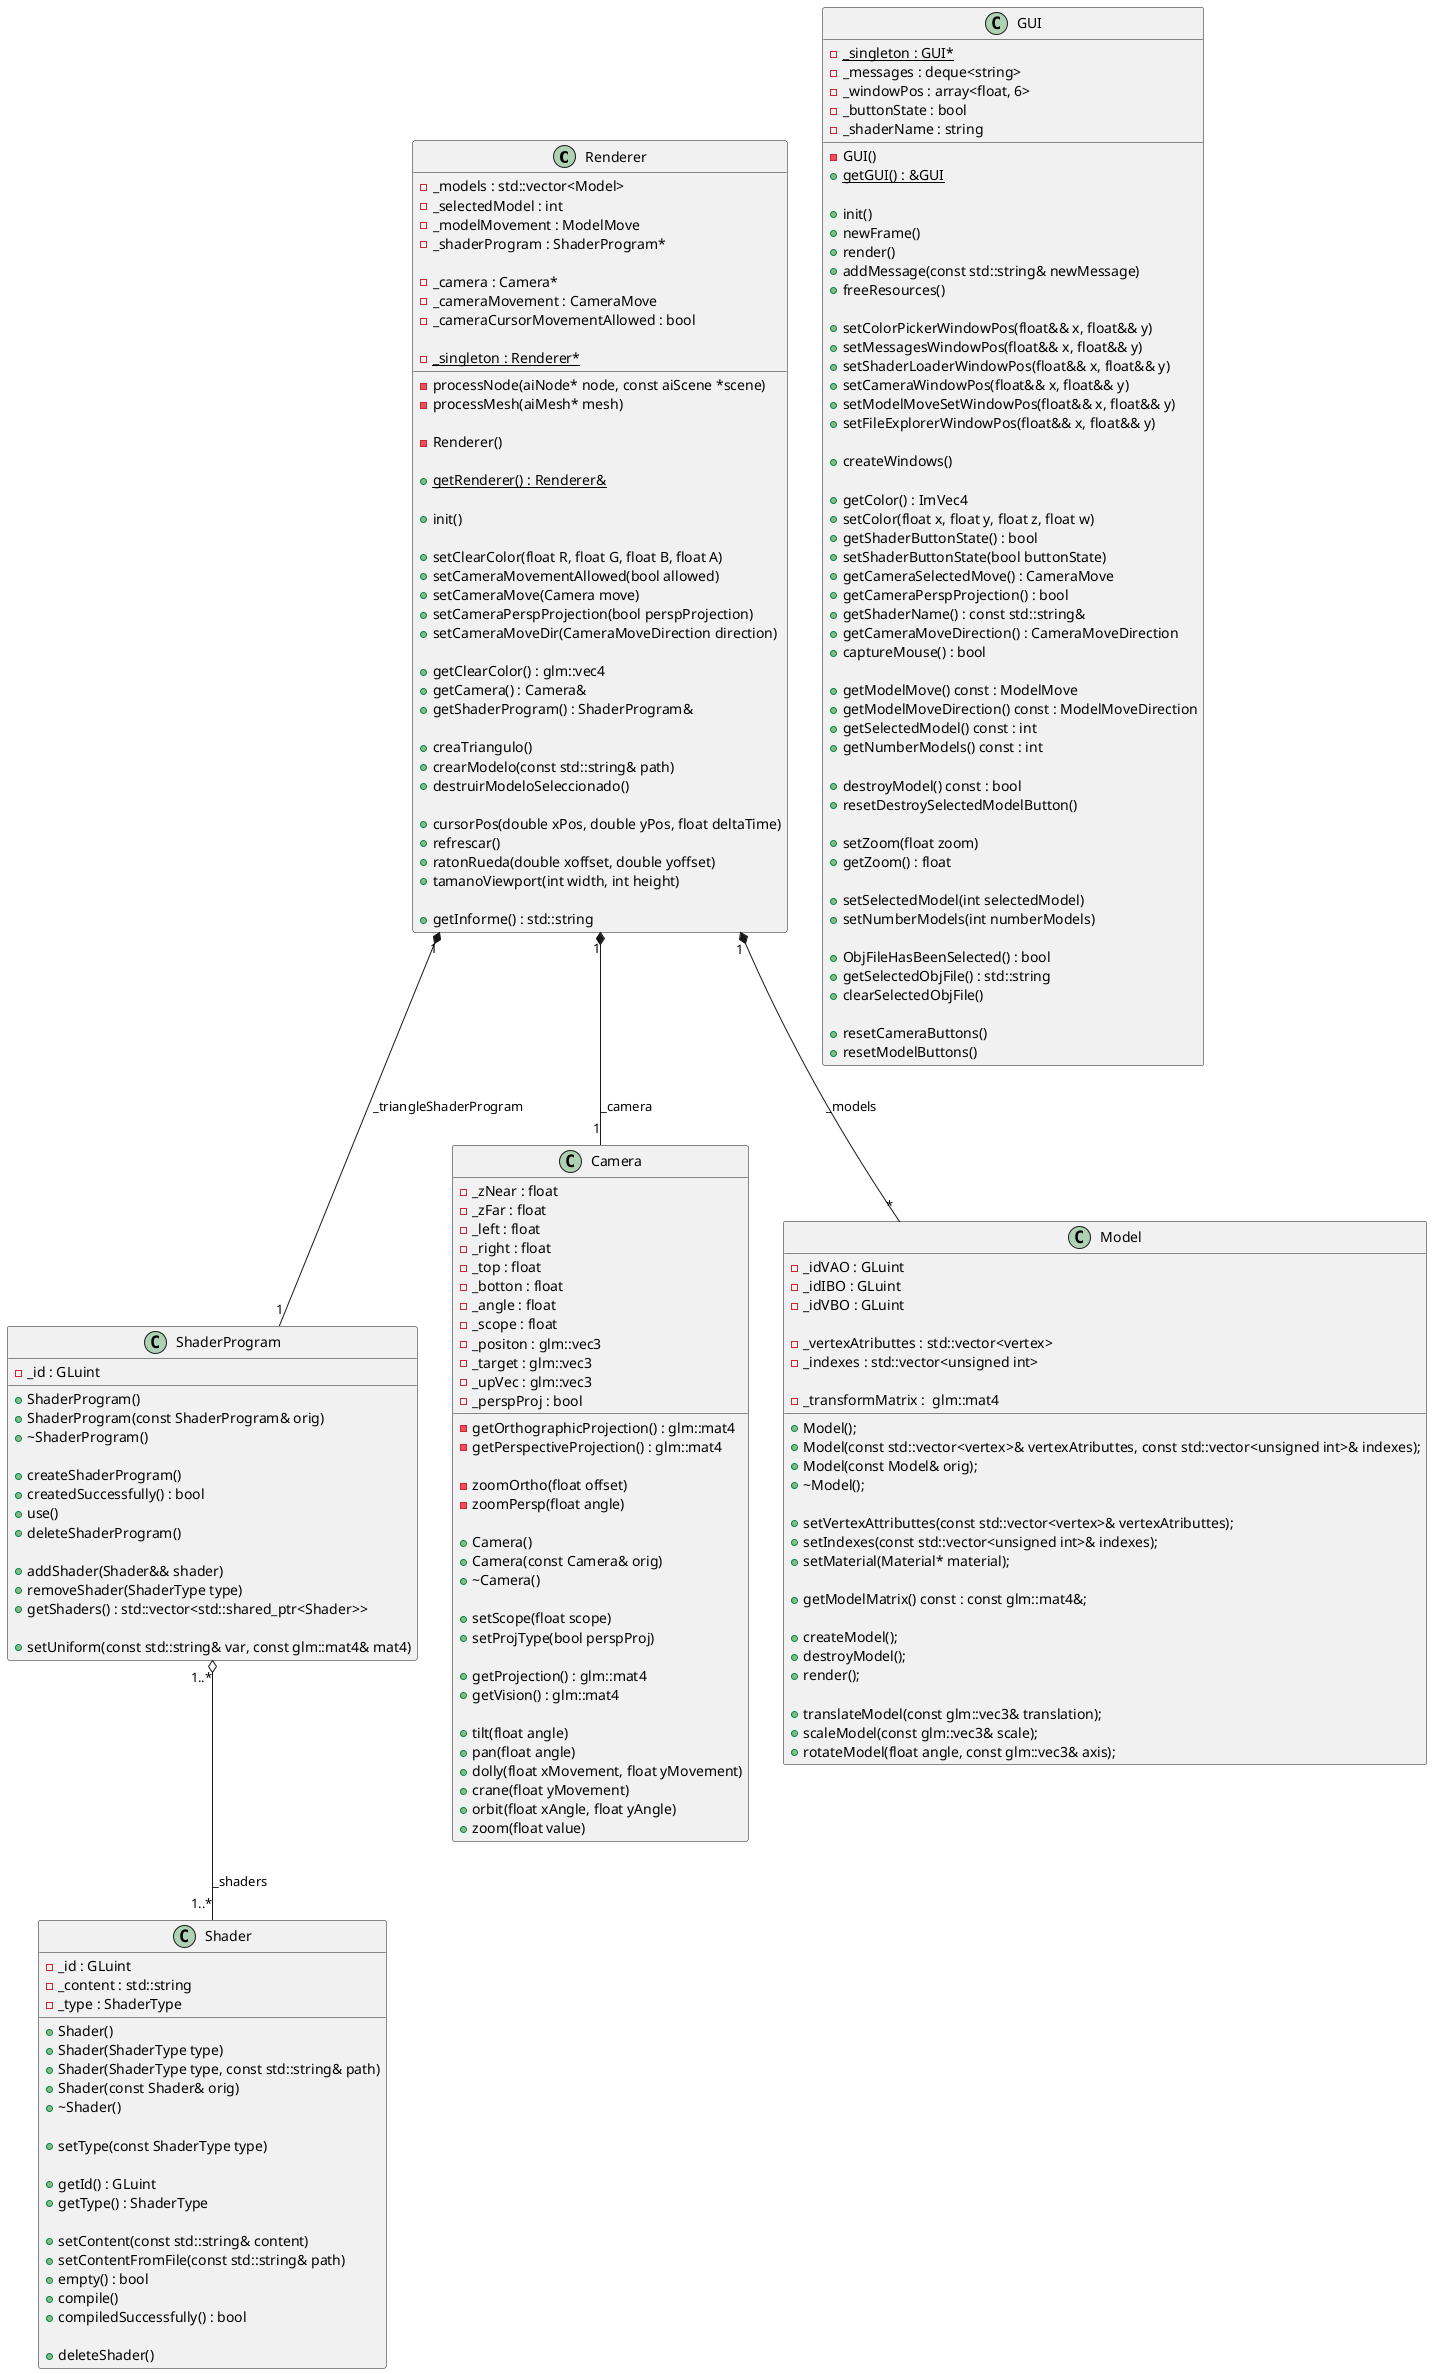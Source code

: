 @startuml
'https://plantuml.com/class-diagram

class Renderer {

    - _models : std::vector<Model>
    - _selectedModel : int
    - _modelMovement : ModelMove
    - _shaderProgram : ShaderProgram*

    - _camera : Camera*
    - _cameraMovement : CameraMove
    - _cameraCursorMovementAllowed : bool

    - {static} _singleton : Renderer*

    - processNode(aiNode* node, const aiScene *scene)
    - processMesh(aiMesh* mesh)

    - Renderer()

    + {static} getRenderer() : Renderer&

    + init()

    + setClearColor(float R, float G, float B, float A)
    + setCameraMovementAllowed(bool allowed)
    + setCameraMove(Camera move)
    + setCameraPerspProjection(bool perspProjection)
    + setCameraMoveDir(CameraMoveDirection direction)

    + getClearColor() : glm::vec4
    + getCamera() : Camera&
    + getShaderProgram() : ShaderProgram&

    + creaTriangulo()
    + crearModelo(const std::string& path)
    + destruirModeloSeleccionado()

    + cursorPos(double xPos, double yPos, float deltaTime)
    + refrescar()
    + ratonRueda(double xoffset, double yoffset)
    + tamanoViewport(int width, int height)

    + getInforme() : std::string
}

class GUI {
    - {static} _singleton : GUI*
    - GUI()
    - _messages : deque<string>
    - _windowPos : array<float, 6>
    - _buttonState : bool
    - _shaderName : string

    + {static} getGUI() : &GUI

    + init()
    + newFrame()
    + render()
    + addMessage(const std::string& newMessage)
    + freeResources()

    + setColorPickerWindowPos(float&& x, float&& y)
    + setMessagesWindowPos(float&& x, float&& y)
    + setShaderLoaderWindowPos(float&& x, float&& y)
    + setCameraWindowPos(float&& x, float&& y)
    + setModelMoveSetWindowPos(float&& x, float&& y)
    + setFileExplorerWindowPos(float&& x, float&& y)

    + createWindows()

    + getColor() : ImVec4
    + setColor(float x, float y, float z, float w)
    + getShaderButtonState() : bool
    + setShaderButtonState(bool buttonState)
    + getCameraSelectedMove() : CameraMove
    + getCameraPerspProjection() : bool
    + getShaderName() : const std::string&
    + getCameraMoveDirection() : CameraMoveDirection
    + captureMouse() : bool

    + getModelMove() const : ModelMove
    + getModelMoveDirection() const : ModelMoveDirection
    + getSelectedModel() const : int
    + getNumberModels() const : int

    + destroyModel() const : bool
    + resetDestroySelectedModelButton()

    + setZoom(float zoom)
    + getZoom() : float

    + setSelectedModel(int selectedModel)
    + setNumberModels(int numberModels)

    + ObjFileHasBeenSelected() : bool
    + getSelectedObjFile() : std::string
    + clearSelectedObjFile()

    + resetCameraButtons()
    + resetModelButtons()
}

class Shader {
    - _id : GLuint
    - _content : std::string
    - _type : ShaderType

    + Shader()
    + Shader(ShaderType type)
    + Shader(ShaderType type, const std::string& path)
    + Shader(const Shader& orig)
    + ~Shader()

    + setType(const ShaderType type)

    + getId() : GLuint
    + getType() : ShaderType

    + setContent(const std::string& content)
    + setContentFromFile(const std::string& path)
    + empty() : bool
    + compile()
    + compiledSuccessfully() : bool

    + deleteShader()
}

class ShaderProgram {
    - _id : GLuint

    + ShaderProgram()
    + ShaderProgram(const ShaderProgram& orig)
    + ~ShaderProgram()

    + createShaderProgram()
    + createdSuccessfully() : bool
    + use()
    + deleteShaderProgram()

    + addShader(Shader&& shader)
    + removeShader(ShaderType type)
    + getShaders() : std::vector<std::shared_ptr<Shader>>

    + setUniform(const std::string& var, const glm::mat4& mat4)
}

class Camera {
    - _zNear : float
    - _zFar : float
    - _left : float
    - _right : float
    - _top : float
    - _botton : float
    - _angle : float
    - _scope : float
    - _positon : glm::vec3
    - _target : glm::vec3
    - _upVec : glm::vec3
    - _perspProj : bool

    - getOrthographicProjection() : glm::mat4
    - getPerspectiveProjection() : glm::mat4

    - zoomOrtho(float offset)
    - zoomPersp(float angle)

    + Camera()
    + Camera(const Camera& orig)
    + ~Camera()

    + setScope(float scope)
    + setProjType(bool perspProj)

    + getProjection() : glm::mat4
    + getVision() : glm::mat4

    + tilt(float angle)
    + pan(float angle)
    + dolly(float xMovement, float yMovement)
    + crane(float yMovement)
    + orbit(float xAngle, float yAngle)
    + zoom(float value)
}

class Model {
        - _idVAO : GLuint
        - _idIBO : GLuint
        - _idVBO : GLuint

        - _vertexAtributtes : std::vector<vertex>
        - _indexes : std::vector<unsigned int>

        - _transformMatrix :  glm::mat4

        + Model();
        + Model(const std::vector<vertex>& vertexAtributtes, const std::vector<unsigned int>& indexes);
        + Model(const Model& orig);
        + ~Model();

        + setVertexAttributtes(const std::vector<vertex>& vertexAtributtes);
        + setIndexes(const std::vector<unsigned int>& indexes);
        + setMaterial(Material* material);

        + getModelMatrix() const : const glm::mat4&;

        + createModel();
        + destroyModel();
        + render();

        + translateModel(const glm::vec3& translation);
        + scaleModel(const glm::vec3& scale);
        + rotateModel(float angle, const glm::vec3& axis);
}

ShaderProgram "1..*" o-- "1..*" Shader : _shaders
Renderer "1" *-- "1" ShaderProgram : _triangleShaderProgram
Renderer "1" *-- "*" Model : _models
Renderer "1" *-- "1" Camera : _camera

@enduml